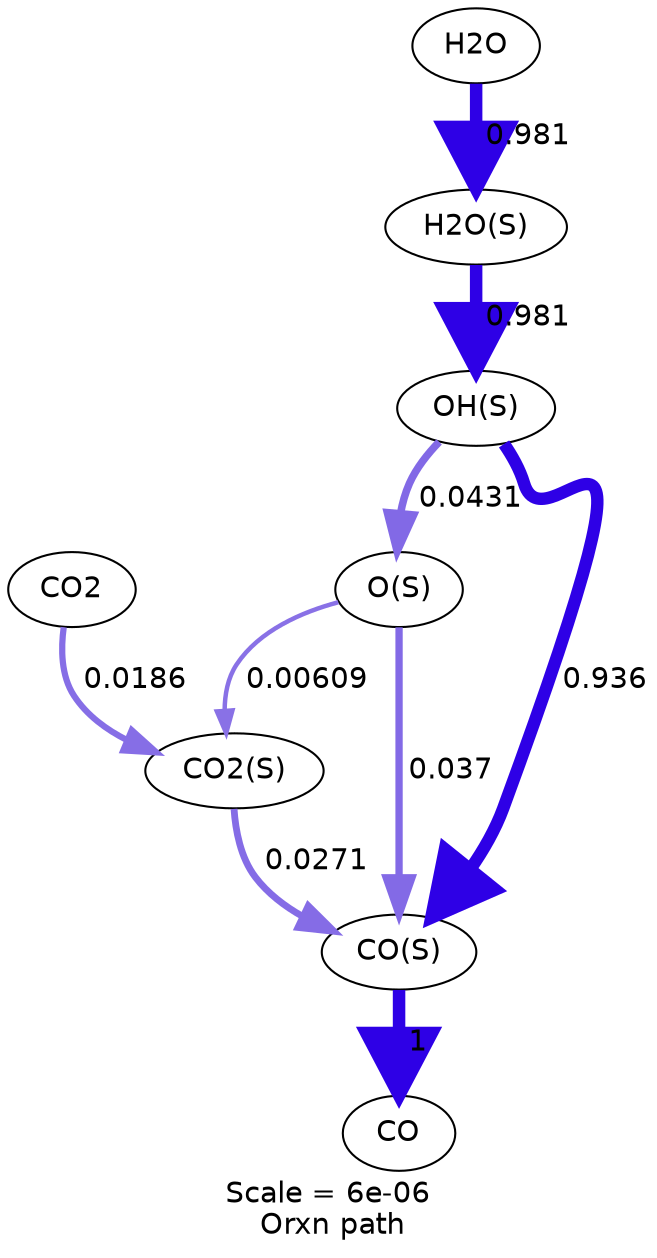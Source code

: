 digraph reaction_paths {
center=1;
s10 -> s11[fontname="Helvetica", style="setlinewidth(3.51)", arrowsize=1.76, color="0.7, 0.537, 0.9"
, label=" 0.037"];
s10 -> s12[fontname="Helvetica", style="setlinewidth(2.15)", arrowsize=1.07, color="0.7, 0.506, 0.9"
, label=" 0.00609"];
s14 -> s10[fontname="Helvetica", style="setlinewidth(3.63)", arrowsize=1.81, color="0.7, 0.543, 0.9"
, label=" 0.0431"];
s11 -> s8[fontname="Helvetica", style="setlinewidth(6)", arrowsize=3, color="0.7, 1.5, 0.9"
, label=" 1"];
s12 -> s11[fontname="Helvetica", style="setlinewidth(3.28)", arrowsize=1.64, color="0.7, 0.527, 0.9"
, label=" 0.0271"];
s14 -> s11[fontname="Helvetica", style="setlinewidth(5.95)", arrowsize=2.98, color="0.7, 1.44, 0.9"
, label=" 0.936"];
s5 -> s12[fontname="Helvetica", style="setlinewidth(2.99)", arrowsize=1.5, color="0.7, 0.519, 0.9"
, label=" 0.0186"];
s15 -> s14[fontname="Helvetica", style="setlinewidth(5.99)", arrowsize=2.99, color="0.7, 1.48, 0.9"
, label=" 0.981"];
s6 -> s15[fontname="Helvetica", style="setlinewidth(5.99)", arrowsize=2.99, color="0.7, 1.48, 0.9"
, label=" 0.981"];
s5 [ fontname="Helvetica", label="CO2"];
s6 [ fontname="Helvetica", label="H2O"];
s8 [ fontname="Helvetica", label="CO"];
s10 [ fontname="Helvetica", label="O(S)"];
s11 [ fontname="Helvetica", label="CO(S)"];
s12 [ fontname="Helvetica", label="CO2(S)"];
s14 [ fontname="Helvetica", label="OH(S)"];
s15 [ fontname="Helvetica", label="H2O(S)"];
 label = "Scale = 6e-06\l Orxn path";
 fontname = "Helvetica";
}
